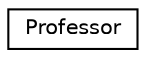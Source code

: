 digraph "Graphical Class Hierarchy"
{
  edge [fontname="Helvetica",fontsize="10",labelfontname="Helvetica",labelfontsize="10"];
  node [fontname="Helvetica",fontsize="10",shape=record];
  rankdir="LR";
  Node1 [label="Professor",height=0.2,width=0.4,color="black", fillcolor="white", style="filled",URL="$class_professor.html"];
}
